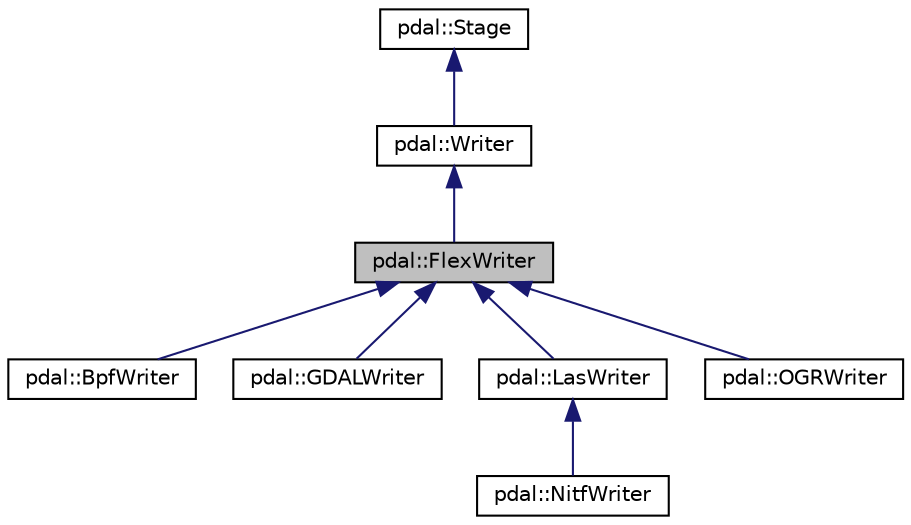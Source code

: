digraph "pdal::FlexWriter"
{
  edge [fontname="Helvetica",fontsize="10",labelfontname="Helvetica",labelfontsize="10"];
  node [fontname="Helvetica",fontsize="10",shape=record];
  Node1 [label="pdal::FlexWriter",height=0.2,width=0.4,color="black", fillcolor="grey75", style="filled", fontcolor="black"];
  Node2 -> Node1 [dir="back",color="midnightblue",fontsize="10",style="solid",fontname="Helvetica"];
  Node2 [label="pdal::Writer",height=0.2,width=0.4,color="black", fillcolor="white", style="filled",URL="$classpdal_1_1Writer.html"];
  Node3 -> Node2 [dir="back",color="midnightblue",fontsize="10",style="solid",fontname="Helvetica"];
  Node3 [label="pdal::Stage",height=0.2,width=0.4,color="black", fillcolor="white", style="filled",URL="$classpdal_1_1Stage.html"];
  Node1 -> Node4 [dir="back",color="midnightblue",fontsize="10",style="solid",fontname="Helvetica"];
  Node4 [label="pdal::BpfWriter",height=0.2,width=0.4,color="black", fillcolor="white", style="filled",URL="$classpdal_1_1BpfWriter.html"];
  Node1 -> Node5 [dir="back",color="midnightblue",fontsize="10",style="solid",fontname="Helvetica"];
  Node5 [label="pdal::GDALWriter",height=0.2,width=0.4,color="black", fillcolor="white", style="filled",URL="$classpdal_1_1GDALWriter.html"];
  Node1 -> Node6 [dir="back",color="midnightblue",fontsize="10",style="solid",fontname="Helvetica"];
  Node6 [label="pdal::LasWriter",height=0.2,width=0.4,color="black", fillcolor="white", style="filled",URL="$classpdal_1_1LasWriter.html"];
  Node6 -> Node7 [dir="back",color="midnightblue",fontsize="10",style="solid",fontname="Helvetica"];
  Node7 [label="pdal::NitfWriter",height=0.2,width=0.4,color="black", fillcolor="white", style="filled",URL="$classpdal_1_1NitfWriter.html"];
  Node1 -> Node8 [dir="back",color="midnightblue",fontsize="10",style="solid",fontname="Helvetica"];
  Node8 [label="pdal::OGRWriter",height=0.2,width=0.4,color="black", fillcolor="white", style="filled",URL="$classpdal_1_1OGRWriter.html"];
}
